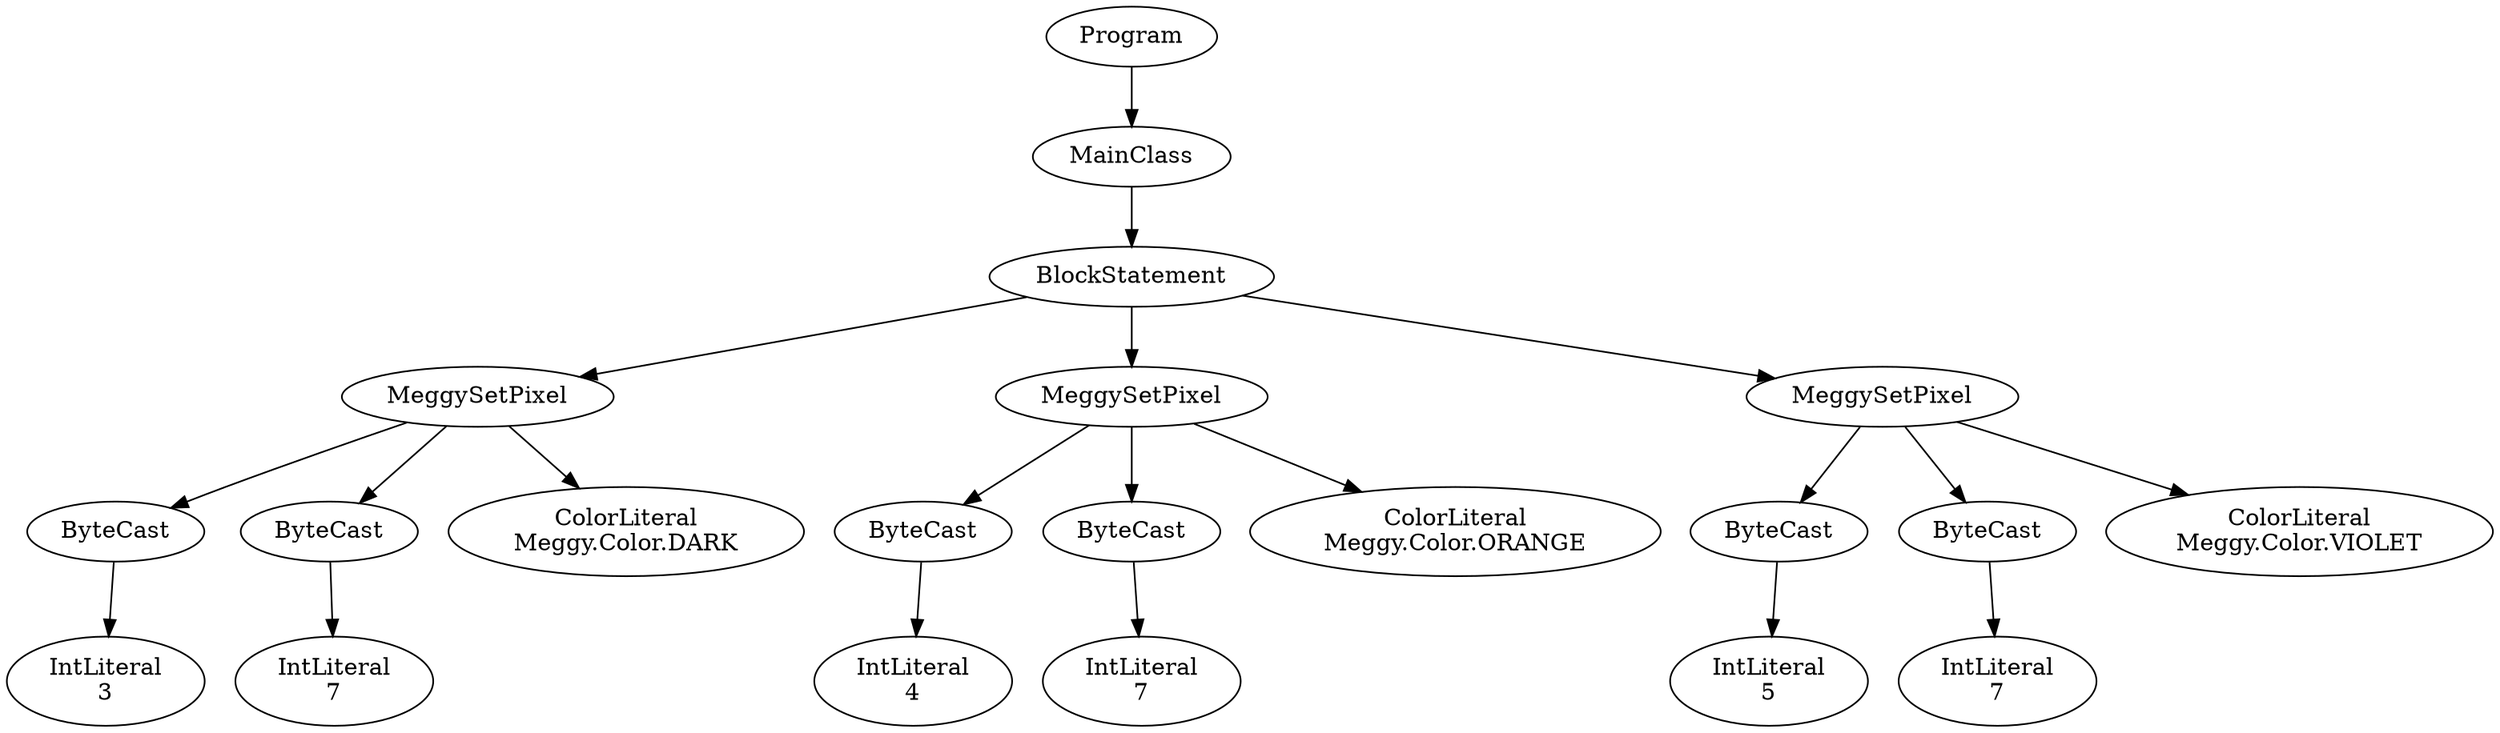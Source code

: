 digraph ASTGraph {
0 [ label="Program" ];
1 [ label="MainClass" ];
0 -> 1
2 [ label="BlockStatement" ];
1 -> 2
3 [ label="MeggySetPixel" ];
2 -> 3
4 [ label="ByteCast" ];
3 -> 4
5 [ label="IntLiteral\n3" ];
4 -> 5
6 [ label="ByteCast" ];
3 -> 6
7 [ label="IntLiteral\n7" ];
6 -> 7
8 [ label="ColorLiteral\nMeggy.Color.DARK" ];
3 -> 8
9 [ label="MeggySetPixel" ];
2 -> 9
10 [ label="ByteCast" ];
9 -> 10
11 [ label="IntLiteral\n4" ];
10 -> 11
12 [ label="ByteCast" ];
9 -> 12
13 [ label="IntLiteral\n7" ];
12 -> 13
14 [ label="ColorLiteral\nMeggy.Color.ORANGE" ];
9 -> 14
15 [ label="MeggySetPixel" ];
2 -> 15
16 [ label="ByteCast" ];
15 -> 16
17 [ label="IntLiteral\n5" ];
16 -> 17
18 [ label="ByteCast" ];
15 -> 18
19 [ label="IntLiteral\n7" ];
18 -> 19
20 [ label="ColorLiteral\nMeggy.Color.VIOLET" ];
15 -> 20
}
